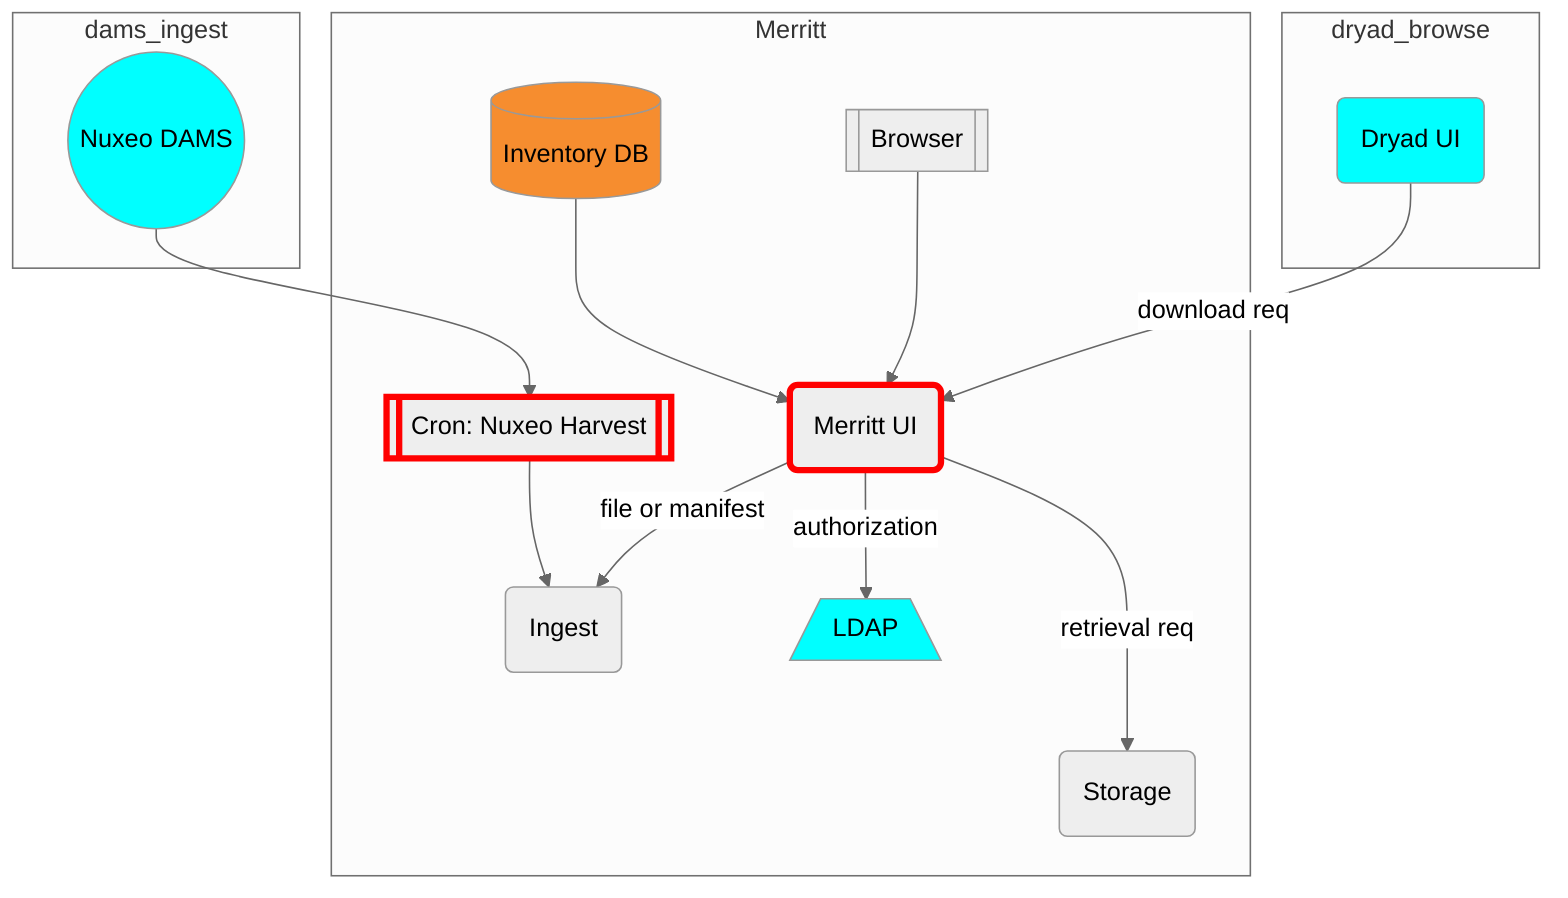 %%{init: {'theme': 'neutral'}}%%
graph TD
  RDS[(Inventory DB)]
  UI("Merritt UI")
  ING(Ingest)
  ST(Storage)
  LDAP[/LDAP\]
  NUXEO((Nuxeo DAMS))
  DRYAD(Dryad UI)
  NFEED[[Cron: Nuxeo Harvest]]
  BROWSER[[Browser]]

  subgraph Merritt
    BROWSER --> UI
    RDS --> UI
    UI --> |"file or manifest"| ING
    UI --> |authorization| LDAP
    UI ---> |retrieval req| ST
    NFEED --> ING
  end
  subgraph dryad_browse
    DRYAD --> |download req| UI
  end
  subgraph dams_ingest
    NUXEO --> NFEED
  end

  style RDS fill:#F68D2F
  style LDAP fill:cyan
  style NUXEO fill:cyan
  style DRYAD fill:cyan
  style UI stroke:red,stroke-width:4px
  style NFEED stroke:red,stroke-width:4px